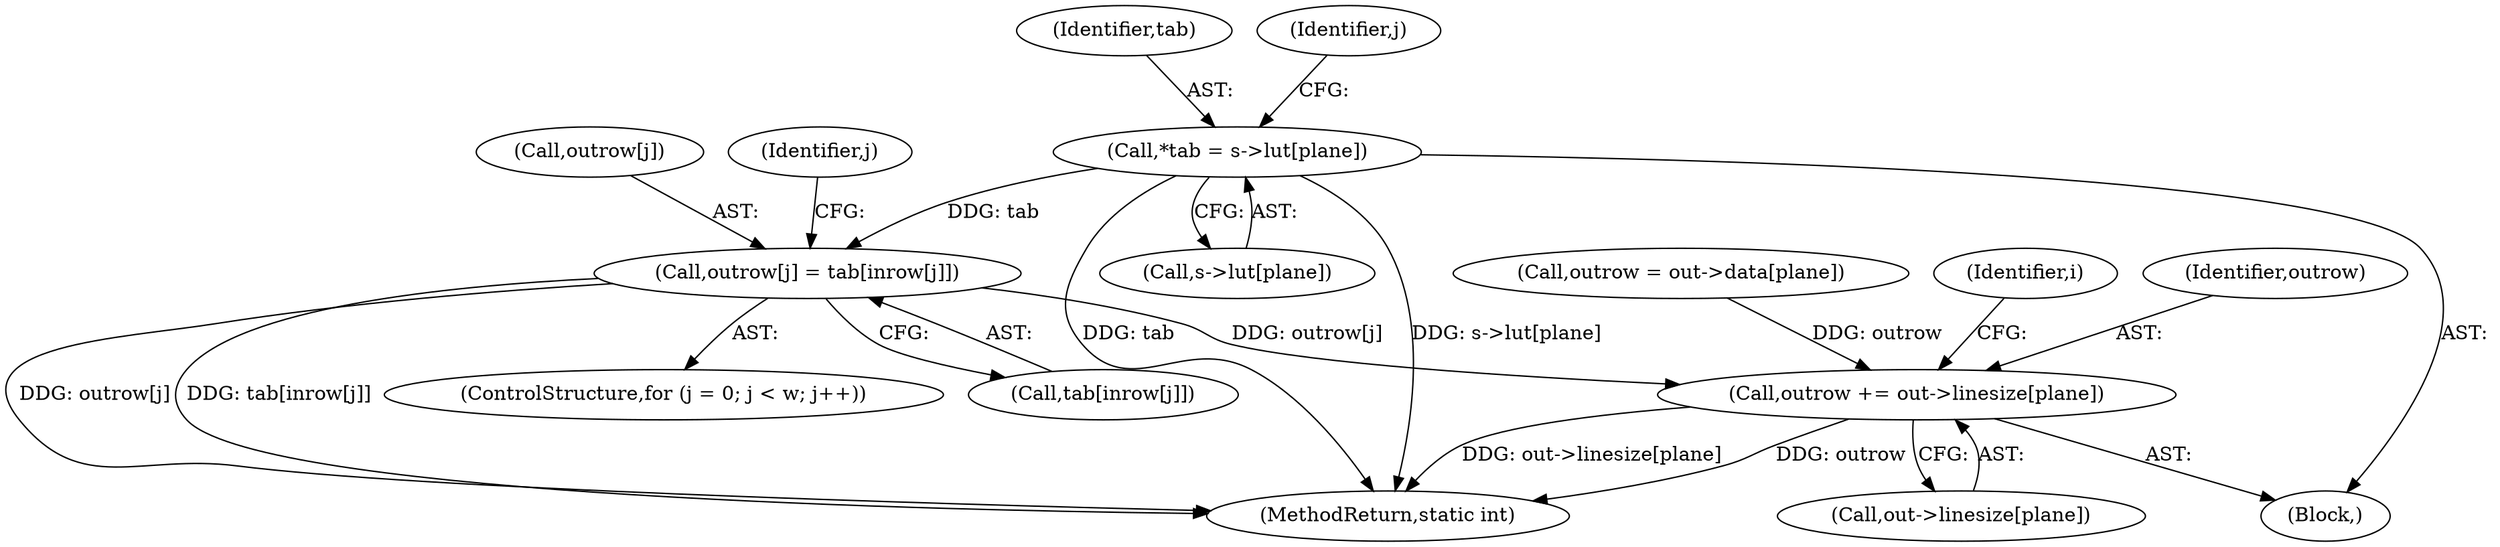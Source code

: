 digraph "0_FFmpeg_e43a0a232dbf6d3c161823c2e07c52e76227a1bc_6@array" {
"1000414" [label="(Call,outrow[j] = tab[inrow[j]])"];
"1000398" [label="(Call,*tab = s->lut[plane])"];
"1000430" [label="(Call,outrow += out->linesize[plane])"];
"1000415" [label="(Call,outrow[j])"];
"1000413" [label="(Identifier,j)"];
"1000405" [label="(ControlStructure,for (j = 0; j < w; j++))"];
"1000380" [label="(Call,outrow = out->data[plane])"];
"1000398" [label="(Call,*tab = s->lut[plane])"];
"1000447" [label="(MethodReturn,static int)"];
"1000414" [label="(Call,outrow[j] = tab[inrow[j]])"];
"1000430" [label="(Call,outrow += out->linesize[plane])"];
"1000400" [label="(Call,s->lut[plane])"];
"1000396" [label="(Block,)"];
"1000395" [label="(Identifier,i)"];
"1000399" [label="(Identifier,tab)"];
"1000432" [label="(Call,out->linesize[plane])"];
"1000431" [label="(Identifier,outrow)"];
"1000407" [label="(Identifier,j)"];
"1000418" [label="(Call,tab[inrow[j]])"];
"1000414" -> "1000405"  [label="AST: "];
"1000414" -> "1000418"  [label="CFG: "];
"1000415" -> "1000414"  [label="AST: "];
"1000418" -> "1000414"  [label="AST: "];
"1000413" -> "1000414"  [label="CFG: "];
"1000414" -> "1000447"  [label="DDG: tab[inrow[j]]"];
"1000414" -> "1000447"  [label="DDG: outrow[j]"];
"1000398" -> "1000414"  [label="DDG: tab"];
"1000414" -> "1000430"  [label="DDG: outrow[j]"];
"1000398" -> "1000396"  [label="AST: "];
"1000398" -> "1000400"  [label="CFG: "];
"1000399" -> "1000398"  [label="AST: "];
"1000400" -> "1000398"  [label="AST: "];
"1000407" -> "1000398"  [label="CFG: "];
"1000398" -> "1000447"  [label="DDG: s->lut[plane]"];
"1000398" -> "1000447"  [label="DDG: tab"];
"1000430" -> "1000396"  [label="AST: "];
"1000430" -> "1000432"  [label="CFG: "];
"1000431" -> "1000430"  [label="AST: "];
"1000432" -> "1000430"  [label="AST: "];
"1000395" -> "1000430"  [label="CFG: "];
"1000430" -> "1000447"  [label="DDG: out->linesize[plane]"];
"1000430" -> "1000447"  [label="DDG: outrow"];
"1000380" -> "1000430"  [label="DDG: outrow"];
}
